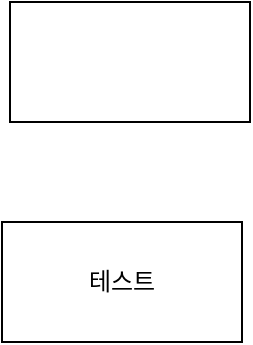 <mxfile version="14.1.9" type="github">
  <diagram id="10PLELdywGt7x-_tuSmS" name="Page-1">
    <mxGraphModel dx="734" dy="601" grid="1" gridSize="10" guides="1" tooltips="1" connect="1" arrows="1" fold="1" page="1" pageScale="1" pageWidth="827" pageHeight="1169" math="0" shadow="0">
      <root>
        <mxCell id="0cewEcc_fVIQIEOAbT-5-0" />
        <mxCell id="0cewEcc_fVIQIEOAbT-5-1" parent="0cewEcc_fVIQIEOAbT-5-0" />
        <mxCell id="5vSgxh7J4FDEk3d3rKd2-0" value="테스트" style="rounded=0;whiteSpace=wrap;html=1;" parent="0cewEcc_fVIQIEOAbT-5-1" vertex="1">
          <mxGeometry x="350" y="350" width="120" height="60" as="geometry" />
        </mxCell>
        <mxCell id="0_j-moF8oHKsRfJM3r9B-0" value="" style="rounded=0;whiteSpace=wrap;html=1;" vertex="1" parent="0cewEcc_fVIQIEOAbT-5-1">
          <mxGeometry x="354" y="240" width="120" height="60" as="geometry" />
        </mxCell>
      </root>
    </mxGraphModel>
  </diagram>
</mxfile>

